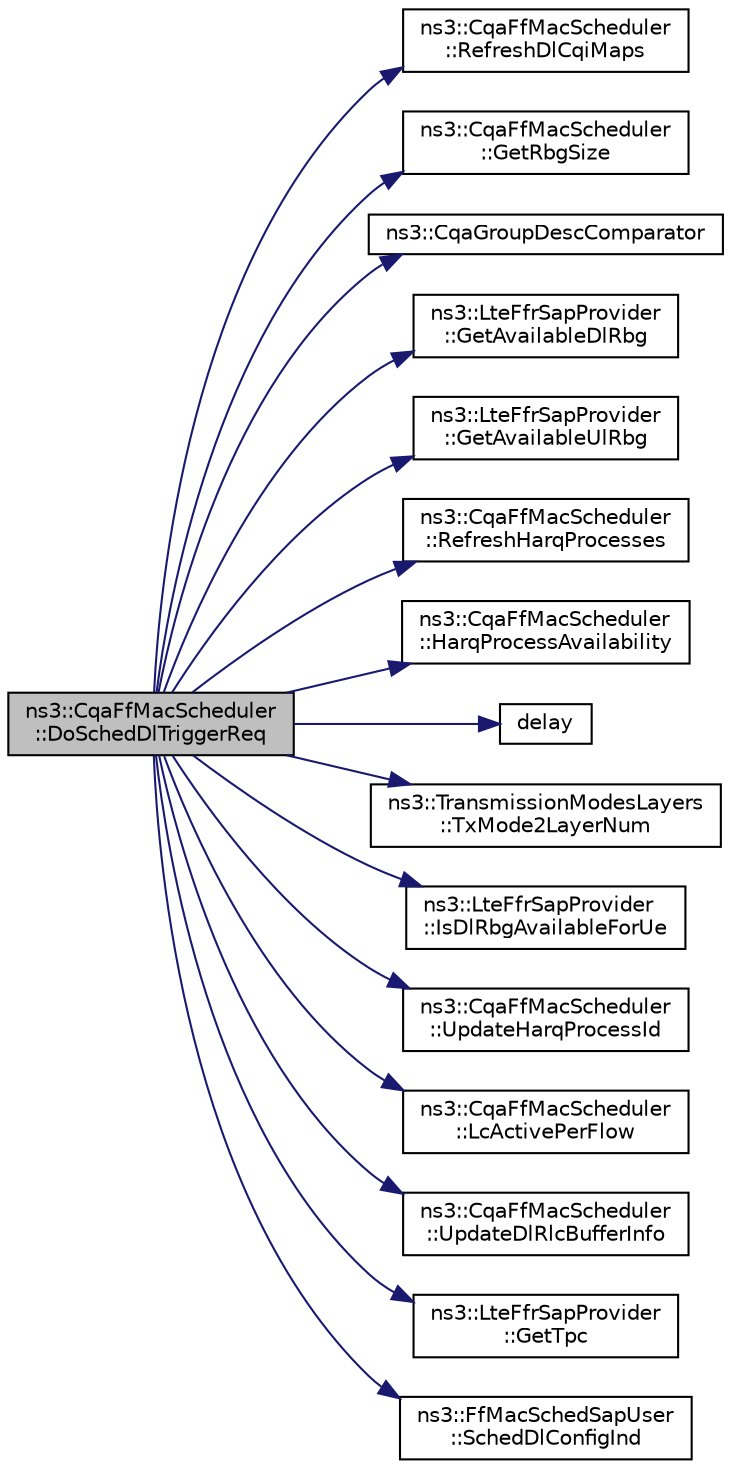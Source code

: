 digraph "ns3::CqaFfMacScheduler::DoSchedDlTriggerReq"
{
  edge [fontname="Helvetica",fontsize="10",labelfontname="Helvetica",labelfontsize="10"];
  node [fontname="Helvetica",fontsize="10",shape=record];
  rankdir="LR";
  Node1 [label="ns3::CqaFfMacScheduler\l::DoSchedDlTriggerReq",height=0.2,width=0.4,color="black", fillcolor="grey75", style="filled", fontcolor="black"];
  Node1 -> Node2 [color="midnightblue",fontsize="10",style="solid"];
  Node2 [label="ns3::CqaFfMacScheduler\l::RefreshDlCqiMaps",height=0.2,width=0.4,color="black", fillcolor="white", style="filled",URL="$d7/d75/classns3_1_1CqaFfMacScheduler.html#a2ea59028a05346722f37ccd70cafb248"];
  Node1 -> Node3 [color="midnightblue",fontsize="10",style="solid"];
  Node3 [label="ns3::CqaFfMacScheduler\l::GetRbgSize",height=0.2,width=0.4,color="black", fillcolor="white", style="filled",URL="$d7/d75/classns3_1_1CqaFfMacScheduler.html#a1b57c878252b51347adcbbe5ca92f8c9"];
  Node1 -> Node4 [color="midnightblue",fontsize="10",style="solid"];
  Node4 [label="ns3::CqaGroupDescComparator",height=0.2,width=0.4,color="black", fillcolor="white", style="filled",URL="$d7/d2e/namespacens3.html#af9e1b18e690a42c20297a79e60269ea7"];
  Node1 -> Node5 [color="midnightblue",fontsize="10",style="solid"];
  Node5 [label="ns3::LteFfrSapProvider\l::GetAvailableDlRbg",height=0.2,width=0.4,color="black", fillcolor="white", style="filled",URL="$d7/dab/classns3_1_1LteFfrSapProvider.html#ad60306dae43b74dc25b65f81d6587a24",tooltip="Get vector of available RBG in DL for this Cell. "];
  Node1 -> Node6 [color="midnightblue",fontsize="10",style="solid"];
  Node6 [label="ns3::LteFfrSapProvider\l::GetAvailableUlRbg",height=0.2,width=0.4,color="black", fillcolor="white", style="filled",URL="$d7/dab/classns3_1_1LteFfrSapProvider.html#aafd23b22a27ec83e03d54795c122d175",tooltip="Get vector of available RB in UL for this Cell. "];
  Node1 -> Node7 [color="midnightblue",fontsize="10",style="solid"];
  Node7 [label="ns3::CqaFfMacScheduler\l::RefreshHarqProcesses",height=0.2,width=0.4,color="black", fillcolor="white", style="filled",URL="$d7/d75/classns3_1_1CqaFfMacScheduler.html#a09c54657692d4e9d6c57185b1f16ad14",tooltip="Refresh HARQ processes according to the timers. "];
  Node1 -> Node8 [color="midnightblue",fontsize="10",style="solid"];
  Node8 [label="ns3::CqaFfMacScheduler\l::HarqProcessAvailability",height=0.2,width=0.4,color="black", fillcolor="white", style="filled",URL="$d7/d75/classns3_1_1CqaFfMacScheduler.html#a166f5717872f7d411d168869881a4518",tooltip="Return the availability of free process for the RNTI specified. "];
  Node1 -> Node9 [color="midnightblue",fontsize="10",style="solid"];
  Node9 [label="delay",height=0.2,width=0.4,color="black", fillcolor="white", style="filled",URL="$d8/d68/lte_2model_2fading-traces_2fading__trace__generator_8m.html#a7964e6aa8f61a9d28973c8267a606ad8"];
  Node1 -> Node10 [color="midnightblue",fontsize="10",style="solid"];
  Node10 [label="ns3::TransmissionModesLayers\l::TxMode2LayerNum",height=0.2,width=0.4,color="black", fillcolor="white", style="filled",URL="$dd/d16/classns3_1_1TransmissionModesLayers.html#a31f608b7bfaa77440fe4cb85ad035329"];
  Node1 -> Node11 [color="midnightblue",fontsize="10",style="solid"];
  Node11 [label="ns3::LteFfrSapProvider\l::IsDlRbgAvailableForUe",height=0.2,width=0.4,color="black", fillcolor="white", style="filled",URL="$d7/dab/classns3_1_1LteFfrSapProvider.html#a91f4de3c794d2a32fae5bcfafd88b6fa",tooltip="Check if UE can be served on i-th RB in DL. "];
  Node1 -> Node12 [color="midnightblue",fontsize="10",style="solid"];
  Node12 [label="ns3::CqaFfMacScheduler\l::UpdateHarqProcessId",height=0.2,width=0.4,color="black", fillcolor="white", style="filled",URL="$d7/d75/classns3_1_1CqaFfMacScheduler.html#a4aa696a41a5da8bea142e3a83d2880f3",tooltip="Update and return a new process Id for the RNTI specified. "];
  Node1 -> Node13 [color="midnightblue",fontsize="10",style="solid"];
  Node13 [label="ns3::CqaFfMacScheduler\l::LcActivePerFlow",height=0.2,width=0.4,color="black", fillcolor="white", style="filled",URL="$d7/d75/classns3_1_1CqaFfMacScheduler.html#a53e0105147913d9c9800f8bb3d172676"];
  Node1 -> Node14 [color="midnightblue",fontsize="10",style="solid"];
  Node14 [label="ns3::CqaFfMacScheduler\l::UpdateDlRlcBufferInfo",height=0.2,width=0.4,color="black", fillcolor="white", style="filled",URL="$d7/d75/classns3_1_1CqaFfMacScheduler.html#a47bf71ec85b1dda1003d06dccf1bde70"];
  Node1 -> Node15 [color="midnightblue",fontsize="10",style="solid"];
  Node15 [label="ns3::LteFfrSapProvider\l::GetTpc",height=0.2,width=0.4,color="black", fillcolor="white", style="filled",URL="$d7/dab/classns3_1_1LteFfrSapProvider.html#a0021d72c12fdaddd3817ef0eb5a7cd4e",tooltip="GetTpc. "];
  Node1 -> Node16 [color="midnightblue",fontsize="10",style="solid"];
  Node16 [label="ns3::FfMacSchedSapUser\l::SchedDlConfigInd",height=0.2,width=0.4,color="black", fillcolor="white", style="filled",URL="$df/d68/classns3_1_1FfMacSchedSapUser.html#a28f8484af5a32a45ee6c0e51770d83f7"];
}
